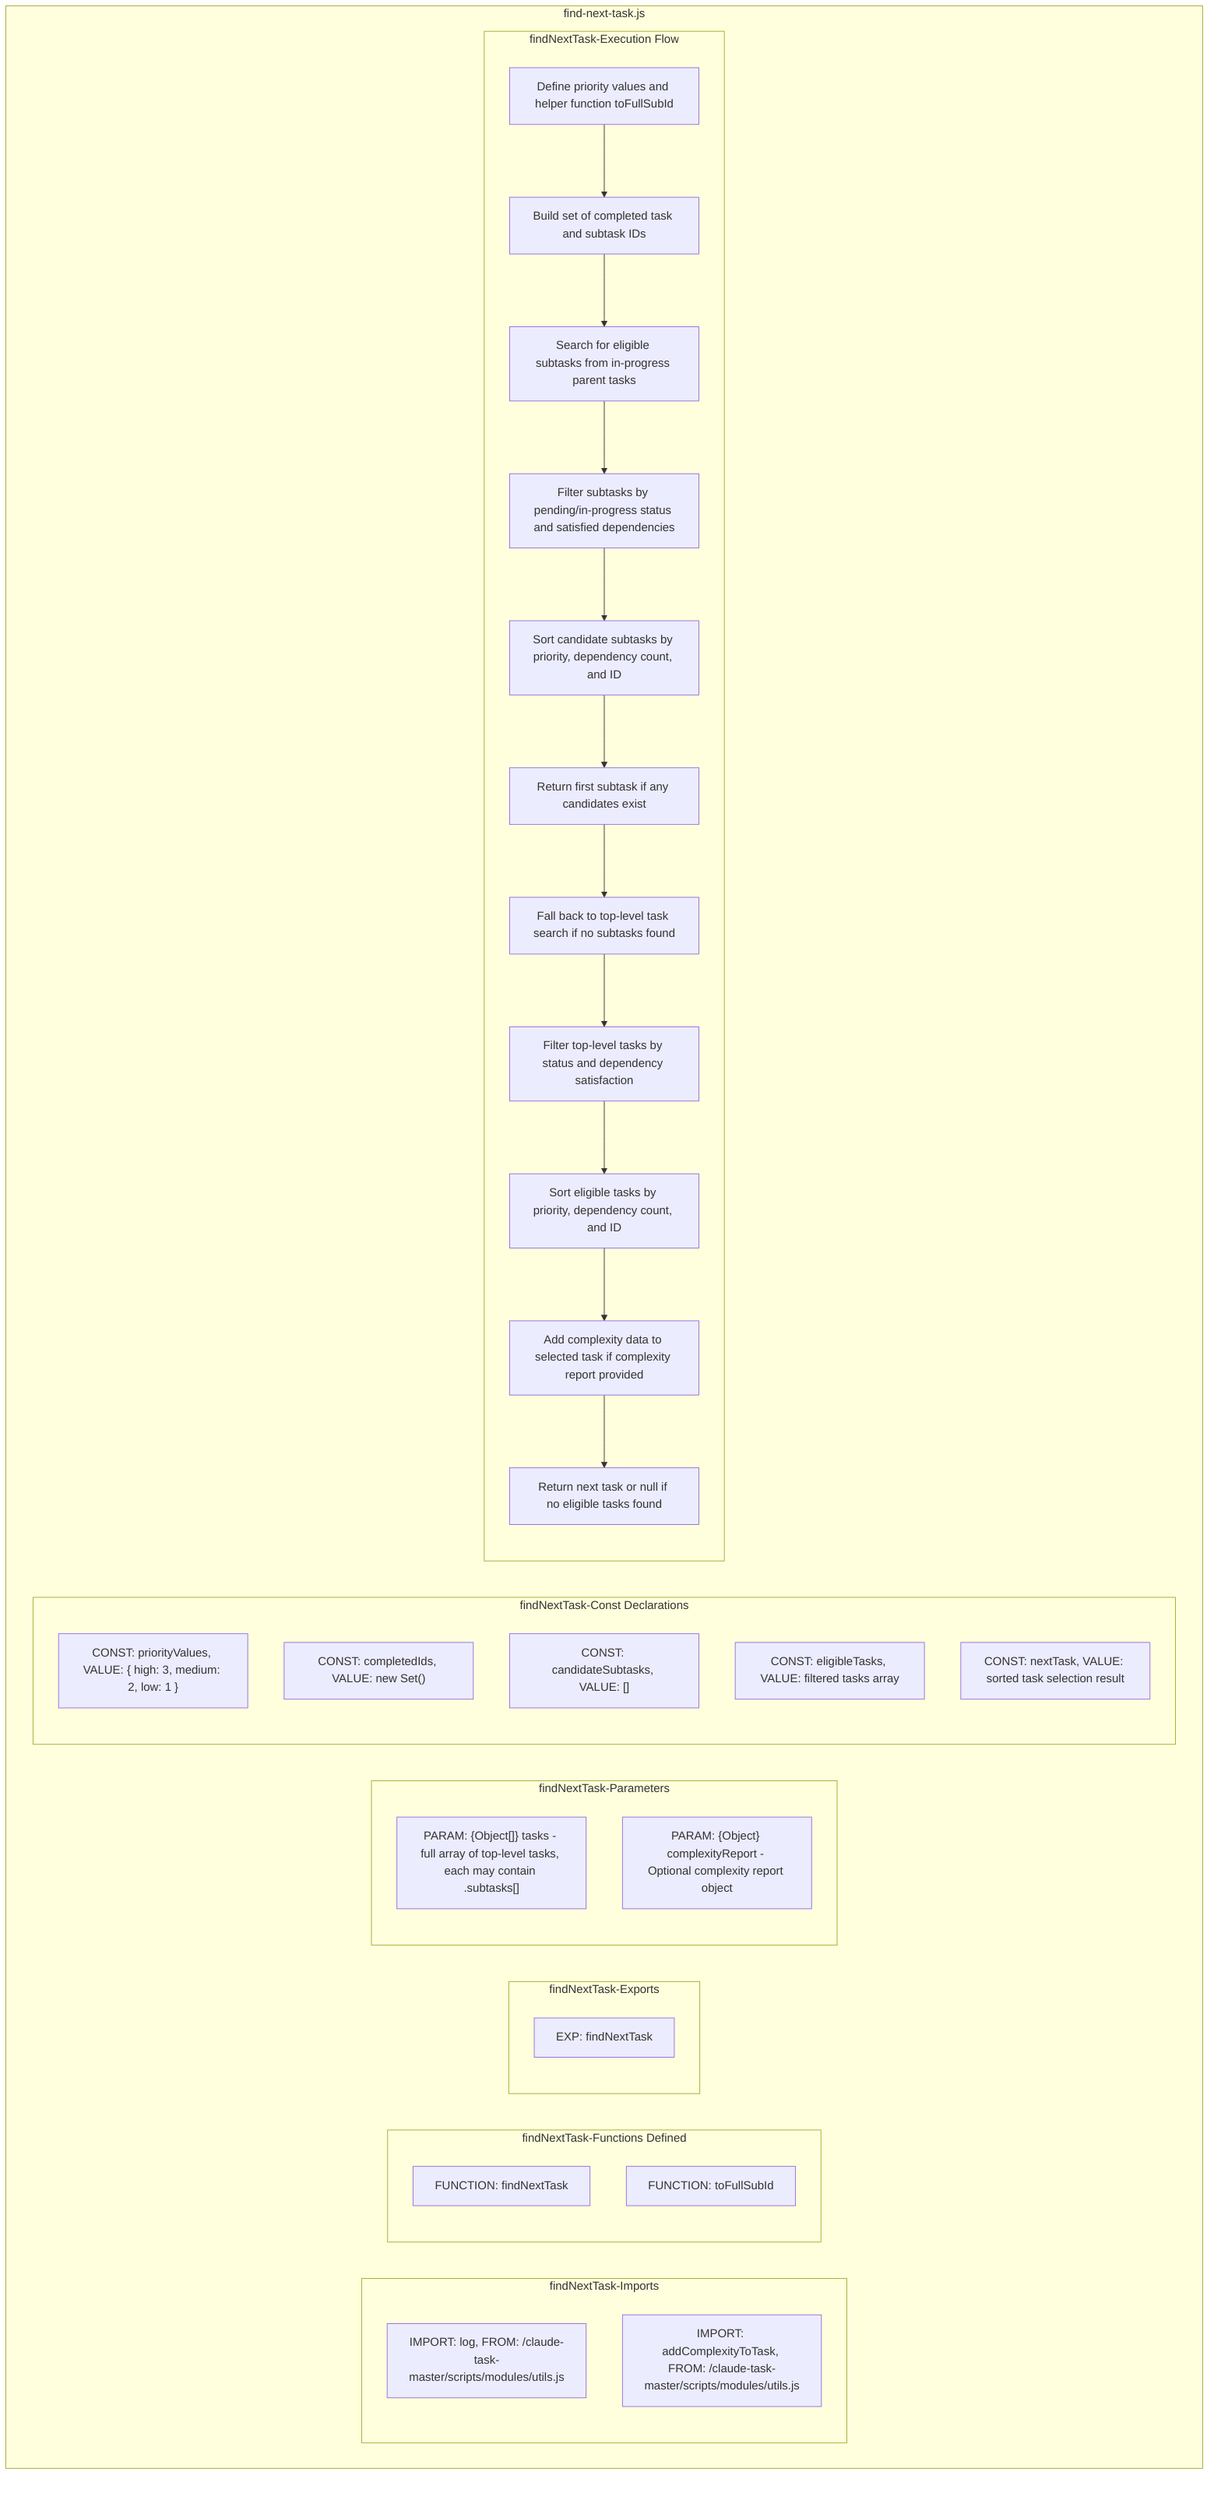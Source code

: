 flowchart TB
    subgraph findNextTask-Imports["findNextTask-Imports"]
        I1["IMPORT: log, FROM: /claude-task-master/scripts/modules/utils.js"]
        I2["IMPORT: addComplexityToTask, FROM: /claude-task-master/scripts/modules/utils.js"]
    end
    subgraph findNextTask-FunctionsDefined["findNextTask-Functions Defined"]
        FU1["FUNCTION: findNextTask"]
        FU2["FUNCTION: toFullSubId"]
    end
    subgraph findNextTask-Exports["findNextTask-Exports"]
        E1["EXP: findNextTask"]
    end
    subgraph findNextTask-Parameters["findNextTask-Parameters"]
        P1["PARAM: {Object[]} tasks - full array of top-level tasks, each may contain .subtasks[]"]
        P2["PARAM: {Object} complexityReport - Optional complexity report object"]
    end
    subgraph findNextTask-Constants["findNextTask-Const Declarations"]
        C1["CONST: priorityValues, VALUE: { high: 3, medium: 2, low: 1 }"]
        C2["CONST: completedIds, VALUE: new Set()"]
        C3["CONST: candidateSubtasks, VALUE: []"]
        C4["CONST: eligibleTasks, VALUE: filtered tasks array"]
        C5["CONST: nextTask, VALUE: sorted task selection result"]
    end
    subgraph findNextTask-ExecutionFlow["findNextTask-Execution Flow"]
        FL1["Define priority values and helper function toFullSubId"]
        FL2["Build set of completed task and subtask IDs"]
        FL3["Search for eligible subtasks from in-progress parent tasks"]
        FL4["Filter subtasks by pending/in-progress status and satisfied dependencies"]
        FL5["Sort candidate subtasks by priority, dependency count, and ID"]
        FL6["Return first subtask if any candidates exist"]
        FL7["Fall back to top-level task search if no subtasks found"]
        FL8["Filter top-level tasks by status and dependency satisfaction"]
        FL9["Sort eligible tasks by priority, dependency count, and ID"]
        FL10["Add complexity data to selected task if complexity report provided"]
        FL11["Return next task or null if no eligible tasks found"]
    end
    subgraph findNextTask["find-next-task.js"]
        findNextTask-Imports
        findNextTask-FunctionsDefined
        findNextTask-Exports
        findNextTask-Parameters
        findNextTask-Constants
        findNextTask-ExecutionFlow
    end
    FL1 --> FL2
    FL2 --> FL3
    FL3 --> FL4
    FL4 --> FL5
    FL5 --> FL6
    FL6 --> FL7
    FL7 --> FL8
    FL8 --> FL9
    FL9 --> FL10
    FL10 --> FL11